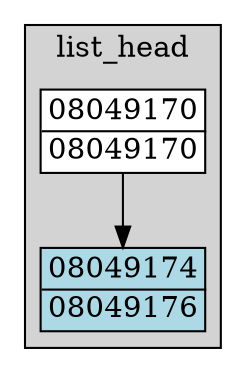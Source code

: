 digraph G {
node[fillcolor=white style="filled,solid" shape=none margin=0];
"08049170" -> "08049174";
subgraph "cluster_list_head" {
  style="filled,solid";
  color=black;
  fillcolor=lightgrey;
  label="list_head";"08049174" [label=<<TABLE BORDER="1" CELLBORDER="0" CELLSPACING="0"><TR><TD>08049174</TD></TR><HR/><TR><TD>08049176</TD></TR></TABLE>> fillcolor=lightblue];
  "08049170" [label=<<TABLE BORDER="1" CELLBORDER="0" CELLSPACING="0"><TR><TD>08049170</TD></TR><HR/><TR><TD>08049170</TD></TR></TABLE>>];
  }

}